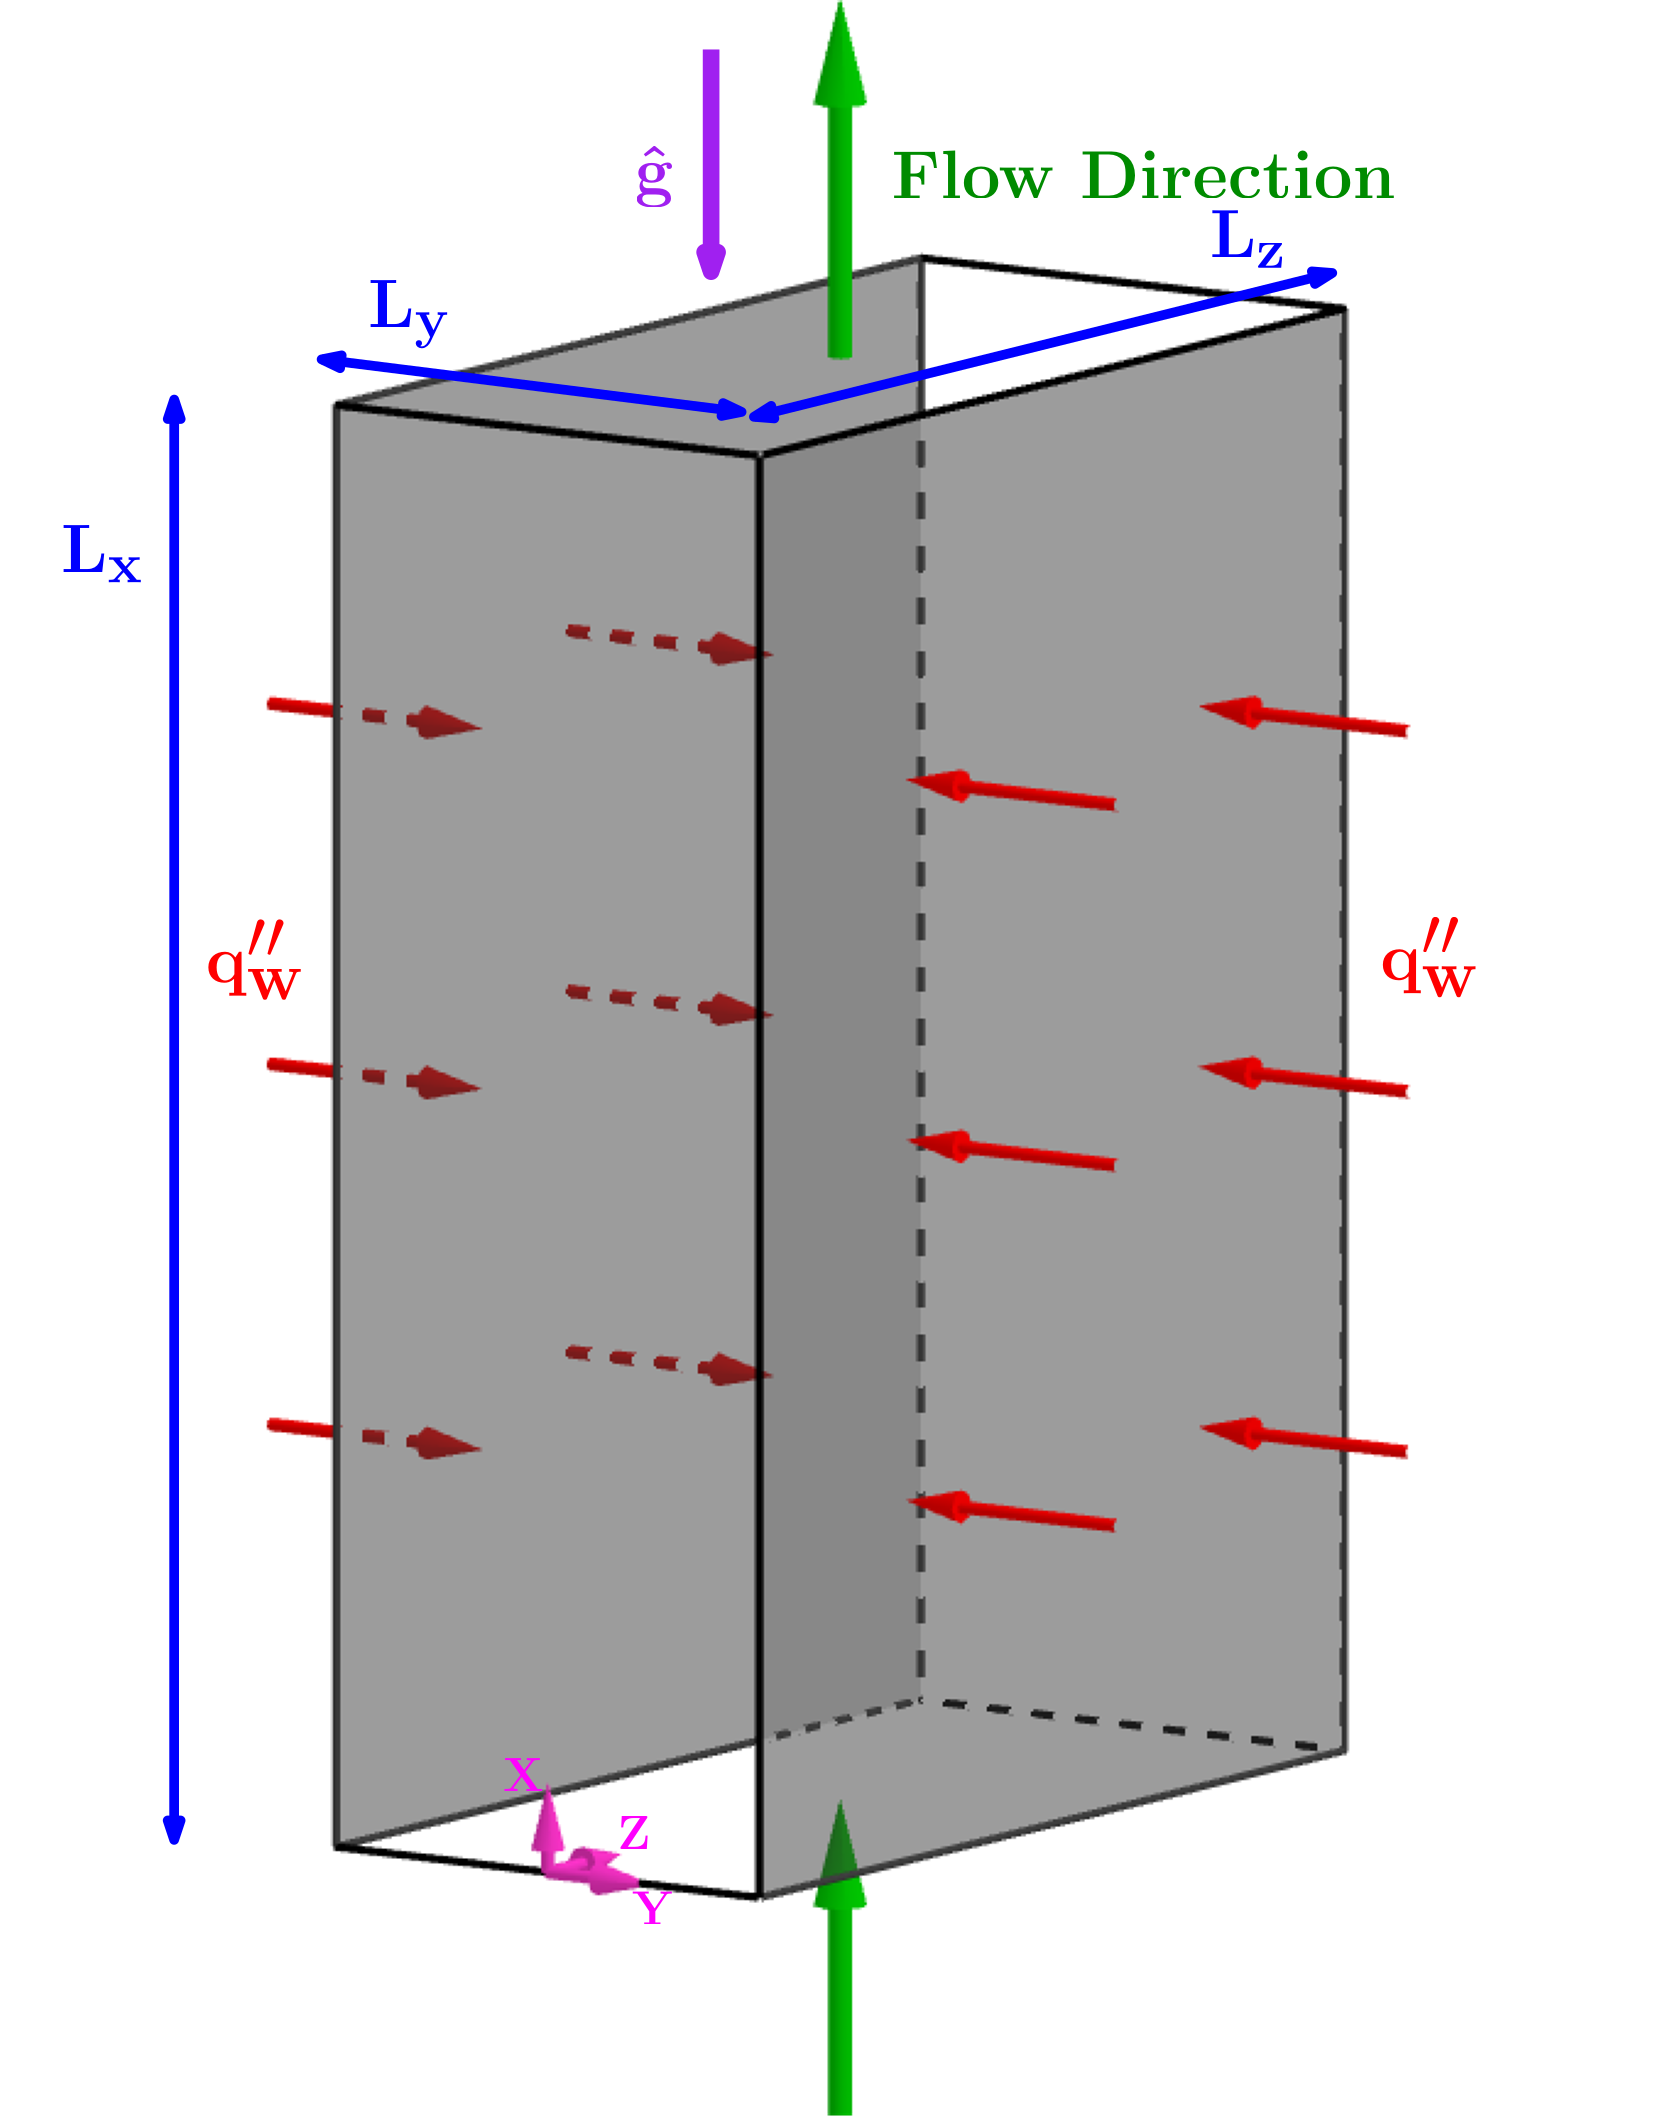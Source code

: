 <?xml version="1.0"?>
<!DOCTYPE ipe SYSTEM "ipe.dtd">
<ipe version="70218" creator="Ipe 7.2.24">
<info created="D:20250430171555" modified="D:20250430171555"/>
<bitmap id="1" width="675" height="864" BitsPerComponent="8" ColorSpace="DeviceRGB" Filter="FlateDecode" length="17749" encoding="base64">
eNrt3XmQXNWB4OvzJzHYuOP94Zjh4m6DLRKJRRKrcXmpeEG/N7bpjBg/3BMxab/3bDDu9jbT
bRdrgQsLDGIz2hGrjTdsFmGQ2LSUVrSAxCaEAbFj3LgBu2m62+7uN/NOnUteUpVVWanalJn1
fXGCKMoqWZQy7+/cc+699b/+FzB19b/a37erz/cBADpS97LucE/wfQCAzgz9Hd1hudADQGcK
V4ewIvS9aPUeADpN/8v94boQbg99zwo9AHSa7lu7B0K/LIR1Vu8BoBND/4OBM/rQL/QA0GnC
/DAQ+nhGv8o2PQB0lIEN+kUh/FDoAaADDazbL3439LbpAaDTQr80hJtC+IXQA0CnGdigvy6F
/pYU+rWh7wWr9wDQCQY26Bek0P+oGvrVtukBoEMMrNsvSJfcx9Df+k7owwar9wDQKaFfmEL/
45rQrxd6AOgEAxv0S9Il9zH0Pwth5Ttn9LbpAaDdvbNBn4f+JyHcXA39OqEHgLb3zgb9NemS
+9rQ99umB4COCP3CEK6vhv7nQg8AnWNgg35RCv2PQvhpTejXDFyP1/e81XsAaFcDG/R56H9Q
Df0vakLvejwAaGfvbNAvrt5b97MU+nvfPaN3kx0AtHfoF4Zwdc29dbfUhH6tbXoAaGPvrNsv
rYb+5iFCb5seANrRuxv019bcW3drCv0qoQeA9ta3ue+dDfrae+sGhX6jH1kLAG3pnQ36JSHc
kEKf31t32+AzetfjAUA7emfdPg99cW9dDP3dNaFfl1bvn7N6DwDt5N0N+qurN9Hn99bdXhP6
/hT6jbbpAaDNvLtBf03NTfS3pNCvGBz6eGrvOwYAbeTdDfpr97y3blndGf2mgX/2v9nvmwYA
7eLdDfrran5A7a1DhT5dj2ebHgDaxR4b9DfseW9dfejXp216oQeANvHuBv3Sunvr7qju0a+u
Cf2mgY993wCgLby7QX9N3b11w4V+rW16AGgP727QX1N3b90vhwn9utD3rNV7AGh1e2zQX1t3
b90vq3v0q/fYo3c9HgC0hT026K/b8966GPo79wz92mroNw5cnue7BwAtbo8N+vp76/LQr6wL
fboer/+Nft9AAGhle2zQX193b91dw4d+rW16AGhpgzfob6y5t+7WdMl9DP09daHfEMIDrscD
gFY3eIP+xrp765YPE/pN6Z+rbdMDQAuHfktf97LugXX7PPS199bdli65X55+Hn0e+jV7hn5j
6P9dv+8hALS+/lf7u1d0d9/bPXBSn194//PqTfR56FcNjL7n+/pe6Ot7sa//9xIPAO1n4CL8
q0KYl67Nuymd2t9RPa+/x0I9AAg9ACD0AIDQAwBCDwAIPQAIvdADgNADAEIPAAg9ACD0AIDQ
AwBCDwBCL/QAIPQAgNADAEIPAAg9ACD0AIDQA4DQAwBCDwAIPQAg9ACA0AMAQg8AQi/0ACD0
AIDQAwBCDwAIPQAg9ACA0AOA0As9AAg9ACD0AIDQAwBCDwAIPQAIvdADgNADAEIPAAg9ACD0
AIDQAwBCDwBCL/QAIPQAgNADAEIPAAg9ACD0AIDQA4DQAwBCDwAIPQAg9ACA0AMAQg8AQj95
oe/v7/dtB4BOCv111113/fXXf+Mb3/jkJz/5J3/yJyHpTvr6+vqr/HUAQLuEvjbuMejxn5/4
xCc+/vGP/9mf/VloqJgAFHMAf00A0AqhHy7uUVdX14knnnjccccdeOCBYVS6qywCAMCkhX5Q
3KP6uM+aNevLX/7yqaeeGj844YQTvvCFL8RG5+fs+ZeEsTEBAIBxDP327duLuOd9bxD32N/r
qvLQf+1rXxvyty0yXUwAxjgHsAsAgNA3GfpRx71W49APZ4ImABYBAJjioW8m7rNnz24c97GH
fsQ5wETsAlgEAKDjQz8ucZ/Q0O/DRQAvHgDaPfQf+9jHxh73fRL6fTgBMAcAoBVs3749lvd9
576vQejHJe4tFfoR5wB2AQBo97jX7rk3Dv11462VQ78PFwG8MgEYx7jne+75svwB5xwwaaH/
yle+0o6h34cTAHMAABrHPTa9Pu75nvvRRx/96U9/ev8z9xf6CZoD2AUAYDLjfvzxx+dxr91z
Ly0oCX0nLQJ4IwB0Xtyvv/76GPTm415L6KfIBMAcAKDz4n7aaaeNeLW80LfFHMAuAIC4Nx93
obcIYBEAoJXjHo0l7kJvAmACANAKcS9+nnsR91jJY445ZoxxF/qpPAewCwDQ8XEXeiwCAHRw
3IWeVpgA+A4DUyruH/3oR2vjfuqpp143KYSeUc8BxrgL4NsIiHuHhb5Nn3XPqBcBGof+iiuu
8B0D2tSguEctFXehZ+IUp/kNEv+e97xnxowZ8fXg2wWIu9DTGXGPykl8GcyePfsjH/mI0APi
LvR0TNxrCT0g7kJPh8Vd6IG2iHs8xNXGvaurqx3jLvRMftyFHmjlM/e872195i707Nu4Cz3Q
gnGPBsX92GOP7YC4Cz1jjHtPT89YXgZCD+zbuBe3uhdx/8xnPnNacl3HEXpxn5y4Cz3QanGf
OXNmp8Zd6KeyJp9mM+5xF3pgH8a9q6trSsVd6MV98uNeOPnkk4UemKC41z6BNsY9Hmpi3GN6
plrcPete3Cc57kIPjHvcv/GNb4i70It7i8Rd6AFxF3o6OO5CD4i70NPBcRd6YFzifuKJJ+Zx
//KXvyzuQi/urUnoAXEXejos7kIPiLvQs1dxL5VKbRR3oQcaxD0aFPeOefys0DNF4i70IO7D
xf24444r4h6PhLos9B0W92gqxF3oYSrHvXhCnbjvKz1Le8qLy+Vry+Uby6Wflso/LZdvLpd/
UR73/yOhn7JxF3roeNu3by/invdd3KemKRh6ca8n9CDuCL24Cz3QpnGP73FxF3pxn8ovA6EH
cUfoxV3ogRaMe3Gfu7jTqaEXd6GHDo57fGOKO1Mw9OIu9DCV43700UeLO50X+r2Ke+QvV+ih
w+L+6U9/WtzpvNCLu9BDZ8c9Nl3cmWqhF3ehh6kZ9+OPP17c6dTQi7vQQwfH/frrr49Bbxz3
0047TdzpsNCLeyvwCFwQdzrVPnnWvbgLPYi7uNNhoRd3oYepFvcoj/sxxxwj7nRk6MVd6GEq
xL34ee5F3ONBVdzp1NCLu9CDuIs7HRb6ZuIeibvQQwfH/Tvf+Y6DCZ0UenEXeuhs/f39+XHs
fVUf+MAHDj/88OnTpx966KF53E899VQHEDop9OIu9DBFbNu27TOf+cyIh7tSkh/0ehLHE9ou
9Hncu7u7xV3oYUqF/sgjj3zve98bRqVUVUwAzAFoqdCLu9CD0MfQH3/88UcccURsdDzWFe0O
Y2ACwD4M/Qc+8AFxF3qhh0Gh7+rqGvJdkzc6PySOfQJgF4AJEl9OxxxzzHve8x5xR+hhr0I/
nOI83SIA+zDu+ctP3BF6GPfQmwAg7gg9TMHQjzgHsAvABMX9pMS3C6GHfRV6iwBMUNxPP/30
S6p86xB6aLXQN7MIYAIg7g3iXsu3EaGHNgq9XYCOV0zkxhJ3oUfoocNCbxdA3IUeoYcpGHq7
AFMz7kKP0IPQ2wXo4LgLPUIPQm8XoIPjLvQIPQi9XYAOjrvQU/CsexB6uwCdF/fcF77whWOP
PfaEE0747Gc/69Uo9EIPQm8XoAPiLvQIPQi9XYBJiPshhxyyT+Iu9Ag9CL1dgL3dBWijuAs9
Qg9Cbxeg+UWA+M/2irvQI/Qg9BYBmiz+delp8+0Vd6FH6EHoTQAGLQIMF/pPfepTsentFXeh
R+hB6GlmAlD0vb3iLvQIPQg9IypW7GPoL2lbQo/Qg9Aj9Ag9CD1C36by0H/ta1/zdzqVCT0I
PZ0aes+6R+hB6BF6hB6EHqEXeoQehB6hF3qEHoQeoRd6hB6EHqEXeoQehB6hF3qEHoQeoUfo
AaFH6BF6EHqEXuhpCx6BC0JPp4bes+4RehB6hB6hB6FH6IUeoQehR+iFHqEHoUfohR6hB6FH
6IUeoQehR+iFHqEHoUfoEXpHeBB6hB6hB6FH6IUeoQehR+iFnlYg9CD0dGToPeseoQehR+gR
ehB6hF7oEXoQeoRe6BF6EHqEXugRehB6hF7oEXoQeoRe6BF6EHqEHqF3hAehR+gRehB6hF7o
EXoQeoRe6NnnPOsehJ5ODb1n3SP0IPQIPUIPQo/QCz1CD0KP0As9Qg9Cj9ALPUIPQo/QCz1C
D0KP0As9Qg9Cj9Aj9I7wIPQIPUIPQo/QCz1CD0KP0O9zeej9hU5xQg9CT6eG3rPuEXoQeoQe
oQehR+iFHqEHoUfohR6hB6FH6IUeoQehR+iFHqEHoUfohR6hB6FH6BF6QOgReoQehB6hF3ra
gkfggtDTqaH3rHuEHoQeoUfoQegReqFH6EHoEXqhR+hB6BF6oUfoQegReqFH6EHoEXqhR+hB
6BF6hN4RHoQeoUfoQegReqFH6EHoEXqhpxUIPQj9Xvl+ll2VZQu6uvKxuFJZ2tsbxzW9vULv
WfcIPQh9u7sky+Zm2WVZdnmWXZHGlWnECYDQCz1CD0Lf1nqz7Pws+06W9WXZBVk2J8suzLKL
sux7WXZJw9APuQgg9EKP0IPQt5Qzs+yM6ogfn5XGOVnW27DyV/f2XjrMIsBVk7IOcE1v75Ku
rqsrlSb3F4QeoQehn5oW9PaemRJfPxp8Vb4IcEEaF6bxvSy7OC0CXNnw+1ysACxJiwCjuwwg
ftXCLCtGLP6Iv4/QI/Qg9FM893Mrlb6urnzkoe8b/jtWvwhwbloEOL/h9CBfBKhdASgWARY0
/bcTpwfzsyyOBTWtHzH3Qo/Qg9BTX/8Fw6RzuEWAMxqGPr8M4Lt7LgLMzbJLR1rtr70MIH58
VZobzBsq98MVX+gRehB69laxCFCEvq/hN7l2BeDstAJQXArY4KsGXQZwec2FAflqwFVNnOAL
PUIPQs+4rADs7TrAGSOtAwy6FyC/EuCStA5wWV305+1Z/Jj7pemCPaFH6EHomQSDLgNo5sK/
2nsBzqsu+9dGf+6e0b9yqIX9T7/3vUKP0IPQs08WAeZWKnE0CH0xzq7e71+c5l841Gl+ffQ/
JfR0Cs+6B6Hv1HWAM2t29vNxXhrnp/rnIz/Zz8fFNcX/P6qh/7P99rvg4IPndHVd/M1vetY9
Qg9CT6s5N93KV4ze5sYnqqE/aL/9/vbgg89I4zunnCL0CD0IPS3lu11dZ6dT+7PTrv2gMWga
kH8y/sqP1Szdn33KKX1teDov9Ag9CP1UcGmlclb18rzacWbNB8W9fvnu/4JOuepe6BF6EPqO
F6tdf9H+oKzXf5XQI/Qg9LRd7huUXegRehB6pg6hR+hB6BF6oUfoQegReqFH6EHoEXqhR+hB
6BH6vZKH3l/oFCf0IPR0aug96x6hB6FH6BF6EHqEXugRehB6hF7oEXoQeoRe6BF6EHqEXugR
ehB6hF7oEXo627/29+dD6BF6oW9lt/X0rC6X15bLu0qlZT09Qg/N+Jf+/pdDiOOVEH4dwqsh
vNHd/WZ399t9fXHs7QRA6BF6xsutPT2ryuU4HiyVngkhjqdDeC6E16oj5l7oYURPd3c/GsLj
8S0TwlMh7A7h2RBeCOHFav2LOcDr3d3FHGC4CYDQI/SM2i09PfeXy3FsLZV+FUIcT9aMXan1
r+05Jvq83iNw6QD3hnB/CP0hrAthYwgPhLA1hAdD2BHCI2kC8ESaADyTJgDPpznAS6n+Q04A
Nl12mdDjWfc0mfX7yuU4NpdKj6QDzqNpbE/Hn3wUHz+cfsHLdaFfXy4LPTS2ubt7eQhx3BnC
XWnEj1eEECcA94WwJoS1IWwIYVMIW0LYlt538R33WAg70xz76bQI8Fx1EeDu/fcvQn9Vlk3C
seLqSmVJV9c1vb0Om0Iv9O3i7lJpdTq85CcaK0NYFUL+mfykY3067GxMR54H0sFnazr+vFY3
Ngg9jOSpvr489A1G7RzgnvTeXJ3ej+vTO3Fzeg8+lGbdN9eEvvHbZ0FXVxyLK5Wlvb1LR5vp
WPmFWZaPmPullYriC73Qt4WbenpuL5WWV88sVlSPLfXdX1vt/vZq3F+q7i3WXly0s1R6olSK
J/hxLOvpuWOclvSFnk7yen9/HLH78Rw/H3s1Abg7vUkXNxf6y7Ls8iy7Io0r0/h+ll2VZXn9
m3wDLqlU5scvqYa+tvhyL/RC33a5X16zolh0/76a7m9NlX9xL/cWHy+VijlAPgHYqzmA0DOl
JgDFHKBB+uc3F/oLsiyOC9P4XpZdnGWXZNncLLtspNX+xZXKkrQIEFM+P+0OxDE/jQVyL/RC
3ynFH7L7z6bQ766eVtyfTvnXpZP9fHn/wZH2FodbBGgwARB6TAAGLQI0GfozsuzMLDsrjXOz
rDfLzk+jr2Hoa1cArkyzgsurn8mLP88JvtALfcflvhg7qkv3wy0t5vOB+9Lpf77gvyntLW5L
e4sPpyv9dqar95ucAMRxTnf3/zNtmtBDofb2urmVynBv5zNT6GvHGdXR4CDw3T0XAYp1gEvr
oj+v7hxf7oVe6Nso9zeXy/XFL0K/I53Ij2JvcRzvMBrH54xB+4a+0ZV4vb19XV1x1Be/wVfl
KwBnpxWAvrqV/0v2LP4V1X3/2tP8/II9B1KhF/p2PMFfN9RV9yvK5XxikM8NGiwIDDkBGPUd
RsM9Z8wEAKEfrvv5mFupNLkOcF5q/QVZVpzmX7Tndn999OfVRN8JvtALfTvmvvmb6ONX5aOY
AOzVHGC8dgHeSIsA/ziqB41CJ4W++flAsQiQn9fn47w08i3+vuoEIE9/Xv/h1vYXy73QC31b
FX9LqTTGR+WMcQIwLrsAb/X1iQVCP6LLKpVz04V851Yv52tm1M4ELqhOA+K42nq+0At9m1jW
07MrXSk3EROJSdgF+HuVR+ibPrs/O53Xx3FO3Ti3buSfz3/9nK6uOE+IY4HTeaH3rHtG8tlp
0/7rjBlzP//50T1mZNAuwO+t3iP0TTureoPecKPY0O9LtwDMVXahF3r23nD30Q95i/GIE4DX
hR6hb1oMd/1F+7Iu9ELP5IS+gQbPGXvK0j1Cv/e5V3ahF3paKvSNJwBKgdAj9EJPR4YehB6h
F3qEHoQeoRd6hB6EHqEXeoQehB6hF3qEHoQeoUfoAaFH6OkkJ598stCD0NORofese4QehB6h
R+hB6BF6oUfoQegReqFH6EHoEXqhR+hB6BH6SQ79bT09q8vl9eXysp4erwGhB6FH6Ns69Lf2
9Kwql+N4sFR6JoQ4ng7hxRBeS2NXqST3Qg9Cj9C3UejvL5fz8asQ8vFkzdgVwvPVyhet90oQ
ehB6hL5Fn5Nz+unXzJx50YEH3n7AATHij1bH9hB2pPFwzQcPp9C/Vje8EoQehB6hbyk/Pemk
1SGsSeO+EO4PYWUI+Wf6Q1gbwroQ1oewIYRNITwQwuYQtoSwNYTHqnH/u5rQry+XvRiEHoQe
oW81N5x00s2HHLI8hDhWhHB3CPfWdH/VUN1/IZX91fTBSyG8nMYrIfw6hMdLpZ2l0hOlUn6d
3h1peJG0EaEHoacj9+gXnH76z6u5L8Zw3X8uhf6ptLb/cDrB35n27p8OYXf6X19Il+rVTgDi
rMAEQOhB6BH6feumnp7bS6VBua/t/orU/XfW6kO4J80BVqfz/fVphX9zCNtCeChNAB5NE4Bd
I00A8kWA9dWb9UwAhB6EHqGf6J9e17j4eeh37PnJO0O4K43l1XWA+9Oa/7oQNqYt/q0hPJi+
6pEY9xCeSGsCz4TwbLqG3y6A0IPQI/ST/GNqh8v97mrr1w0zExhuArCiuhGwJi0C5Jf5bUmL
AKPbBdhQLpsACD0IPUI/lp9HH3N/c7lc2+4ddffWbSmV4i/Lf2WcG+Sj+TnAiiZ2AR5PuwBP
pQnAszUTgFeqE4AhFwG8PoUehB6hbxz6+hP8+tAPd29dXv9RTwDsAgg9CD1CP2mhr8397jHf
QV9MAIo5wCTvAjzuaX5CD0KP0A8vnhrvSufI4/v9HOMiQO0uQH/aBdiYdgG2pl2AHTW7ALc4
qRd6EHqEvmWM+y6Al67Qg9Aj9G1hdLsAXrr1PAIXhJ5ODf3e/jz6NpoADLcIcJOle6EHoUfo
O1QxB/ACFnoQeoQeoQehd4gQeqFH6EHoEXqhR+hB6BF6oUfoQegReqFH6EHoEXqhR+hB6BF6
oRd6oQehR+gRehB6hF7oaUdCD0JPR4a+rZ91j9CD0CP0Qo/Qg9Aj9Ai90IPQI/QIPQg9Qi/0
CD0IPUIv9Ag9CD1CL/QIPQg9Qi/0CD0IPUIv9Ag9CD1Cj9CD0Au90As9ncGz7kHo6dTQe9Y9
Qg9Cj9Aj9CD0CL3QI/Qg9Ai90CP0IPQIvdAj9CD0CL3QI/Qg9Ai90CP0IPQIPULvCA9Cj9Aj
9CD0CL3QI/Qg9Ah9K5gzZ46/0ClO6EHo6eDQ+9tE6EHoEXqEHoQeoRd6hB6EHqEXeoQehB6h
F3qEHoQeoRd6hB6EHqEXeoQehB6hR+hB6IUeoUfoQegReqGn9XkELgg9nRp6z7pH6EHoEXqE
HoQeoRd6hB6EHqEXeoQehB6hF3qEHoQeoRd6hB6EHqEXeoQehB6hR+gd4UHoEXqEHoQeoRd6
hB6EHqEXelqB0IPQ05Gh96x7hB6EHqFH6EHoEXqhR+hB6BF6oUfoQegReqFH6EHoEXqhR+hB
6BF6oUfoQegReoTeER6EHqFH6EHoEXqhR+hB6BF6oWef86x7EHo6NfSedY/Qg9Aj9Ag9CD1C
L/QIPQg9Qi/0CD0IPUIv9Ag9CD1CL/QIPQg9Qi/0CD0I/Ti6KssWdHXFsbhSWdrbG8c1vb1C
L/QIPQh9B7i6t/fSLLs8y65I48o0vp9lV6Uh9EKP0IPQt7Xzs6wvyy7Isu9m2YVpfC/LLs6y
ubH4Db9j7bUIIPQIPQj91HRGlsVxZpadlcbZWdabxvkNT+ev7u0dbhEgnwBMxlpEpdL87MIj
cOkkQg9Cv1fOTKEfNM5oGPp8EWBOWgG4KC0CXJIWAS6NxR/p+1wsAozlz7y4q2thlsWxpKtr
aaUi9Ag9CL3QNwp3V1c+alvfeB2gWAQ4J60AnJcWAfpG2tavXwTIVwDyXYAm/7QL469Pla8d
sfgNTvCFHqEHoefd/ffe3jjmVioLhknnkCsAZ4y0DnDBnpcB5IsAl1UvBWz8RyouA4gfxOnB
vCybn8aC5nIv9Ag9CD1jXwRovA5QLAKcW70MoLgUsPH/15U1iwCXVycGV1avCphXl/tFdcUX
eoQehJ5xWQToG/77PNwiQOPpwaB7AS5J49KapYArqrsA84Y/wRd6hB6EnslZBxjy2r8GX1J7
L0BfzeV/F9dcATgo+vP2jH7M/clHHSX0CD0IPZO8AlAsAjS5DnBW3V3/DaJ/ZfU0f36Wfeq9
7xV6hB6EntZUhL44tc+3+L+TRl/q/ner3b9oqLX9/7Ma+g/ut9+crq6Lv/lNoUfoQehpwUWA
c6vX8jUzipnAJ6qhP2i//c44+OBzDj743IMPvuCUU4QeoQehp6Wcne7cHzTOHWl8vBr6A/fb
75xTTomjr21P6r0GpjiPwAWh72yXVipnVW/TKx7be/aenzmrutTf19U1t1KJw7PuEXoQetpC
rPaQ1+3nI8/63LqH7Ak9Qg9CT9vlvjhhXzDSk/OFHqEHoaeDCT1CD0KP0As9Qg9Cj9ALPUIP
Qo/QCz1CD0KP0As9Qg9Cj9ALPUIPQo/QI/Qg9Ai90NPWhB6Eno4MvWfdI/Qg9Ag9Qg9Cj9AL
PUIPQo/QCz1CD0KP0Av9VHZbT8/qcnlZT4/QQ5P+0N//Sgi/TuP17u43urvf7O5+u6/vX/v7
4xB6hJ596NaenlXlchwPlUq7Q3gmjXiwei2EXaXS5ORe6Gl3z3V3PxHCU+nt82wIz4fwQggv
hfByGq8MMwEYbg4g9Ag9Y3FLT8/Kcvn+cnlbqRSPS7+qjier45VU+WIIPYxoTQhrQ9gQwqYQ
toSwLYTtITwcwmMh7Exvq6dDiBPp59IE4MU9JwCvhlBMAPI5wAOXXSb0CD3NZ/2+cjmOzaXS
rniSHsKj6eCTj3ggeiSNR6vj5T0rH8f6clnoobHlIcRxZwh3pRE/vieEe0NYHUJ/fBOFsDGE
zSFsDeGhEHak99rj6f34VJoAPFszAYj1X7H//kXoF0xK66/p7V3S1RX/6Zgp9ELfFm7q6bm5
XL6nVOpPZxnr0ogHnDXpmLMuHXY2pCNPPPt4IJ2AbE3nIA/WVV7ooRlP9fXlrR9y1E4A7k4T
gPurb8aN6T24Nb37dqRZd5wA3FIT+sbvncWVytLe3jjG0uj4tQuzLB9yL/RC316tv71UigeW
FWncUz28rAxh1TDd31GN+6t7Li0+XirtLJWeKJXWp4v07khD6KHW6/39ccTix7G5uzuOBumv
nwCsSO/Q+9Ib89rmQn9FlsVxZRrfz7Kr0liQFgHiBKDJd1+cJMyPX1UNvdwL/bg/AjcP/Zw5
c/ydTlzx89wvrzmeFN2/b8/ub02VfymdVjwWwhNpb/GZtLQ45MVFcT4w9gmAZ90zFSYA+Rwg
nwCMOAeY31zo52TZhVl2UZZ9L8suybK5WXZpll2W6j9i3JdWOx5nBXF6MD+NQblXfKH3rPs2
zX0x6rv/bAr9s2kCsDot+69Py/ub08L+Q2lP/9F0cdGukS4uKiYAG6pzAKGH4RYBBk0Amgz9
WVkWxzlZ1ptl52XZ+VnWl2UXZNl3G4Z+0CLA5WlicEXNmoATfKEX+s4rftH93Sn0u8ewtzji
HUb1uwDndncLPdS6t+aq+7nDL8KfmWXFOKM6zkz1b3AQuDCtAFxcXQSoXQq4vLoXkBd/3p7F
X5RlV1cqii/0Qt/WuS/26Nftzd5iMQFYk75wQ/UCvwfTHUbN7wI0eYsxdLwm76Nf0Nvb19VV
m/tiNF4HODctApyfTv9ruz9c9OfteZrvBF/ohb59c79uz+vtd6exolzOr+vLR/PXF+U7AmPf
BRh0i7EJAEI/ZPTjiKf/Mf19Db+qdhEgb30c+Xb/oOjXFr9Y2y9O8+Ve6IW+TYs/6N66XaXS
kL8+H6ObAIzXLkDzzxmDjg9982pP/PNT+2KL/ztpl/+7aRRX+tWf5ufRn1eNvuILvdC3V+53
jFT5EX+TfAJQzAFGfYfRWJ4z9kfFR+ibWAG4rFIpWj/i+E519KWRTwMuqk4Avt/VtVDuhV7o
28SKcjkmfhSVH3ECMOpFgL3aBfh1d7dSIPRN5v6cdN1+7Ti34eitfnB2GpdXKpel4cgp9ELP
cBOAb3R3f3batDMOOmjRAQeM4jEj9bsA/+B0HqFvWn6PXjHOro5Bn8+X+vvSXQBxLHDyLvRC
T9OGu49+1M8Ze13oEfqmxWoPed2+rAu90DPRoR/OiM8Zi59XCoR+rxbw89v0lF3oPeueCTIu
D8ypnQA4qUfoEXqhp8NCD0KP0As9Qg9Cj9ALPUIPQo/QCz1CD0KP0As9Qg9Cj9Aj9EIPQo/Q
I/Qg9Ai90CP0IPQIvdAj9CD0CL3QM6H29hG4IPQIvWfdI/Qg9Ai90CP0IPQIfUuF/raenrXl
8rKeHq8BoQehR+jbPfS39vSsKpfjeKhU2h3CMyE8F8JraewqleRe6EHoEfr2Cv0tPT0ry+X7
y+VtpdJTIfyqOp5M44Vq5YvWeyUIPQg9Qt+y/qar66IDD7z4oIOWHXDArhjuEJ4I4bHqeCSN
R6vjsT0rnw+vBKEHoUfoW8qC00+/8aSTHgghjrUhrAthfQhrQuiv+deNIWxKv2BzCFtC2BrC
thAe3zPxv03/tHov9CD0CH0Ltv7mQw5ZHkIcK0K4J4R7Q7gvhPtDWBnCqrrub0jdfzKV/Tch
vJzGKyH8OoRXQ9hZKj1RKq1PV+jdkYaXh9CD0CP0rZD7G046Kc99MWL37x6m+8+n0O9Oy/g7
0zr/0+lfn0t79y8ONQHYmSYAxRzAy0boQegR+sm/GO8vp09fdMABg4pfdH9Ftfv5iv3GNAHo
Tyf7G9Py/tYQHgxhR9rQfzzt8j+Vrs9/Ns0N4hzgpT3nAI+nCYBFAKEHoUfoJ/Oq+5t6em4v
lYbMfT7y0O+o/uudIdyVxvKaRYA1acE/X+rfknb2t4fwcLqQb2da/B9xEcAEYJ8QehB6OjL0
Qz7rfrjiv1Zdul83/GRg0BwgvwAgTgBWpwnA+jQB2JwmAA+lCUCTuwD1iwBegUIPQo/Qj+WH
2tTnfkfNJfe709hSKt1cLsdflo/lTU8AikUAuwBCD0KP0O/Dn15Xm/sddTfRx7wO+SVxxAlA
MQfYqwnAivHeBdhQLpsACD0IPULfWF78ESvf+Hco5gCjWATY212AZ4eaAOSLAO79F3oQeoR+
SDGRu1Lu97byEzcB2NtdgFtVXuhB6BH61jARuwBeukIPQo/Qt7ixLAJ46Qo9CD1C375GnAB4
6Qo9CD1C33mKCcBN9uiFHoQeoUfoQeiFXug74hG4eejnzJnj73TK8qx7EHo6OPTFs+79nQq9
0IPQI/QIPQg9Qi/0CD0IPUIv9Ag9CD1CL/QIPQg9Qi/0CD0IPUIv9Ag9CD1Cj9CD0Au90As9
Qg9Cj9ALPS1O6EHo6cjQe9Y9Qg9Cj9Aj9CD0CL3QI/Qg9Ai90CP0IPQIvdAj9CD0CL3QI/Qg
9Ai90CP0IPQIPULvCA9Cj9Aj9CD0CL3QI/Qg9Ai90LPPedY9CD2dGnrPukfoQegReoQehB6h
F3qEHoQeoRd6hB6EHqEXeoQehB6hF3qEHoQeoRd6hB6EHqFH6B3hQegReoQehB6hF3qEHoQe
oRd6WoHQg9DTkaH3rHuEHoQeoUfoQegReqFH6EHoEXqhR+hB6BF6oUfoQegReqFH6EHoEXqh
R+hB6BF6hN4RHoQeoUfoQegReqFH6EHoEfp9/gjcPPRz5szxdzpledY9CD0dHHrPukfoQegR
eoQehB6hF3qEHoQeoRd6hB6EHqEXeoQehB6hF3qEHoQeoRd6hB6EHqFH6AGhR+gRehB6hF7o
aRdCD0JPR4bes+4RehB6hB6hB6FH6IUeoQehR+iFHqEHoUfohR6hB6FH6IUeoQehR+iFHqEH
oUfoEXpHeBB6hB6hB6FH6IUeoQehR+iFnn3Os+5B6OnU0HvWPUIPQo/QI/Qg9Ai90CP0IPQI
vdAj9CD0HWBxpRLH0t7eOIRe6BF6EPpOcnmWXZHGlWl8P8uuyrIFXV35EHqhR+hB6NvXBVkW
x4VpfC/LLs6yS7JsbpZdlmVxAtD4a/MVgGvaYRFA6BF6EPqp6YwsOzPLzsqys7Ps3CzrzbLz
s+w7WdY3UuUHrQAUiwD5LsAk/MmvrlSan2MIPUIPQj81nZlCXzvOqI4GX/XdPRcB5mbZpdVF
gCuaWAcY+yJArPzCLItjSVdXM7+b0CP0IPRTVl9XVxz1xW/wJWdVFwF6axYB8l2Axv9fwy0C
LEmXAjb5B46/eEGqfDFGzL3QI/Qg9EQLenvzMbdS6Rv+OzbcIkDj6cGFWXZRzWUAl1ZXAPJd
gCb/hHE+EGcI89MYlPsGxRd6OonQg9BPzjpA/SLAiOsA56QVgPPSIkBfWgHIdwFGXAco7gUo
Jgb5msC8oYpfn3vPukfoQegZyyLA3EolXwRoZh2gdgUg3wVo8PsPuhcgXwqovSSgiP6g4sfc
L61esCf0CD0IPZNgyEWAxusAxb0A+SJA7W2Al+xZ/CuqJ/7z6op/8lFHCT1CD0LPJC8C5CsA
ccwd/o682kWAs2tW+/Md/+/tuek/KPrzqtH/9HvfK/QIPQg9+3wC0HgR4Oy0v39ezQl+3v04
5gwf/Suz7D9XQ//B/fab09V18Te/KfQIPQg9rbYIcEFXV2/1nr4GI7/dL3/sz5x07v+/V0P/
Z/vtd87BB5978MEx999rz9x7MSD0IPQd7Jx06f456Tl+jUdt+j9RDf2B++33ra6uc0855ZxT
TukTeoQehJ4Wc2mlUjyup36cVTfyCwD+3MV4CD0IPe0gVnu4S/fzkZc9jtodf7fXIfQg9LTR
fn3xuJ4hs15P6BF6EHo6WMc8AjcPvUfgTmWedQ9CTweH3rPuEXoQeoQeoQehR+iFHqEHoUfo
hR6hB6FH6IUeoQehR+iFHqEHoUfohR6hB6FH6BF6QOgReoQehB6hF3rahdCD0NORofese4Qe
hB6hZ/Ld1tOzrKdH6KF5f9/d/Xp39xvd3W92d7/d1/ev/f35EHqE3t9mK1hVLudjdwhxvBTC
ayHsKpUmJ/dCT7t7sbv76fTeeS6EF0J4MYSX03glhF+H8GoIxQSgmAMIPULPxLmlp2dluRzH
tlLpqRDy8avqeCFVvhhCDyN6tLt7UwibQ9gWwkMhPBzCoyHsjLPl9OaKE4Bnh5oAxFG/CCD0
CD2jyPr95fJ95fKWUunJdOTJx2MhPJ7GY9XxeDoEvbbnWF8uCz00dmcId6WxPIS7Q7g3hPtD
6A9hXQgbQ3gghK0hPBjCjhAeSW+0J9IE4Jk0AXg+zQFeqpkD3LP//kXoF1cqk3OguKa319FS
6IW+jfyyXP5FjHuptDmdZawPYUM64Kyr+XhTOv5sSYegbeko9FB10T6O3wo9NO2pvr7lqfKD
Ru0EYEWaANwXwpoQ1qa34ab0Bozvvu1pEeCxtAgQZ+PLakLf+L2ztLd3XAK9uKtrYZYtyrKl
lYriC73Qt4WbenpuL5XyY0sc91RPMVaGsCqE1elQ01/X/YercX+1urT4mzSeKJVi7pf19NyR
htBDvdf7+2PuN3d352PI7g85B8jfofelN2Z/ekve0Fzor8yyOL6fxlVZtqCrKx+LK5U4AVja
dK8XpcrXjiVdXXIv9ELfXrkvRm3376vr/rZq6PO9xcYXF+0slfIJwIZyeYwTAKGng+s/ignA
vOZCf2GWfS/LLs6yuVl2aZZdlmWXZ9kVaTT/7osTg3lZNj+NBXIv9ELfQcW/a6juP5sq/9wY
9hbjHODxUqmYAzS5CCD0TNkJQDEHqH17zm8u9GdnWW8a52fZd7LsgjQuTKPxOy5fAcgXAfKJ
QfGZ+twrvtALfVvnflD3d6fQ767bWywuLlqTJgAbqpv7D6a9xUfS3uITaW/xmfTlezsBEHqo
nQDce9llzYT+zCzLxxnVET8+K40GX/W9LLukughwafp40GpAHv15TvCFXujb2c3l8pDF31Fd
ul+393uLa9Pe4nB3GDXeBbjvPe9ZdcABG8rlZm4xho7X5O11RejrR4Ov6s2y89IiQF+WfTfL
Lqqu/19StwVwZbX4taf5MfdLJ+tGAKH3rHvG/QR/R81ddfmTc+Jn4q/JR/MXFxWLAKvGtgsw
Xs8Zg44M/Tub7L29ccytVOLo6+qKo3Hoa1cAzk+r/XOqC/5F8S+pnu/XR39BNfpO8IVe6Ns0
96/VjfpfH8fN5XK+LDC6CcAYdwFqnzNmAsAUD32DCcCI6wDnprP74gQ/P8fPx6DoD7e2v1ju
hV7o2634u/esfPOPwM0nAPkcYBSLAOO1C5BPAJQCoR9xGjC3UpnT1dVbvaJvuHF+9WK/fCZQ
nP7PTSOfAMxTfKEX+vYRy76rVNrbyk/cBGAUzxn7jdAj9M25rFI5J8vycW7DUT8ByD9/dkx/
V9fllUr8rRYIvdALfVud3U/O/0sc3/pP/+lv/+N/XHTAAXGMyy7AW5bxEfqm5Vfpnz3MOKtu
9HV15dcDyLrQCz1NOvnkkwfdXpffYTTq54y9IfQIfdNiuM8a/ur9OPKsz3WlvdALPeMX+uE0
OQGI/6tSIPR7tV+fX6t/phN2oRd69mnoR5wD5M8ZE3qEHqEXejos9CD0CL3QI/Qg9Ai90DP5
hB6Eno4MvWfdI/Qg9Ag9Qg9Cj9ALPUIPQo/QCz1CD0KP0As9Qg9Cj9ALPUIPQo/QCz1CD0KP
0CP0jvAg9Ag9Qg9Cj9B3cOhvm5QflY7Qg9Aj9GN/BG4e+gaPwL21p2dVuRzH9lJpdwjPh/Ba
GuvLZS+DzuBZ9yD0dHDo6591H8u+slyOY1up9FQI+fhVGrurldd6oQehR+jbIvRfKJUuOeig
Sz7wgS2l0pMh7KqOx2vGY9UPXqsbXglCD0KP0LeUhaef/rOTTvrBSSctP+SQzSFsCWFDCBtD
2JTG+urHD4SQ/69bQ3gwhIdC2DlU6JfZrxd6EHqEvsVcf9JJPz/kkOUhrAjhnhDuDeG+EO4P
YWUIq0JYE0J/CGtDWJe6v6Ha/V9V4/7rNF4N4TchPFEqrS+X44jFv0P0hR6EHqFvGQtOPz3P
/V0hLE8jdv/u4bufX4b3cox72rV/JoRn0ydfCOGl9Pk4XklzgMdLpZ2lUj4HyCcA5gBCD0KP
0O+TPfpTSqVFBxywvNr62jGo+/np/NZ0pr8hneNvSav620N4JO3jxwnAk2kCsLs6AXhxzwnA
qyGYAAg9CD1Cv0+uur+pp+f2UmnI4i9Pcc9DvyP9651pHeCu6uJ/nAmsTmf969M6/+YQtqVt
/YdDeDRt7u8K4ek0AXhupAmAXQChB6FH6Cfu9roGua8N/XCjmAAsr64G3J9W/tela/weqF7a
tyMtAjxuF0DoQegR+km/jz7P/c3l8qDi76i2fnca8V9Xlkq3p7G8Yf2HmwCs2XMXYFvaBXg4
7QLsTLsATS4CmAAIPQg9Qr9Xoa8tftHxHXX31u0qlQb94nzkk4S9nQOM4y7ATrsAe0noQejp
yNA3+az7IvejeyzeGCcA474L4NUr9CD0CP2Q4glyPIsfx4ffFhOAYg6wVxOAFdWbAtakRYD8
lv/GuwBrPLZX6EHoEfqRcj/R396J2wXw0hV6EHqEvmWNcQJwu3V7oQehR+jbU5O7AF66Qg9C
j9B3kkGLADe5CF/oQegReoQehF7ohV7oEXoQeoRe6BF6EHqEXugRehB6hF7oGW+edQ9CT6eG
fsRn3SP0IPQIvdAj9CD0CL3QI/Qg9Ai90CP0IPQIvdAj9CD0CL3QI/Qg9Ai90Au90IPQI/QI
PQg9Qi/0CD0IPUIv9Ag9CD1CL/RMAqEHoacjQ+9Z9wg9CD1Cj9CD0CP0Qo/Qg9Aj9EKP0IPQ
I/RCj9CD0CP0Qo/Qg9Aj9EKP0IPQI/QIvSM8CD1Cj9CD0CP0Qo/Qg9Aj9Pv8Ebh56D0Cdyrz
rHsQejo49J51j9CD0CP0CD0IPUIv9Ag9CD1CL/QIPQg9Qi/0CD0IPUIv9Ag9CD1CL/QIPQg9
Qo/QA0KP0CP0IPQIvdDTLoQehJ6ODL1n3SP0IPQIPUIPQo/QCz1CD0KP0As9Qg9Cj9ALPUIP
Qo/QCz1CD0KP0As9Qg9Cj9Aj9I7wIPQIPUIPQo/QCz1CD0KP0As9+5xn3YPQ06mh96x7hB6E
HqFH6EHoEXqhR+hB6BF6oUfoQegReqFH6EHoEXqhR+hB6BF6oUfoQegReoTeER6EHqFH6EHo
EXqhR+hB6BF6oacVCD0IPR0Zes+6R+hB6BF6hB6EHqEXeoQehB6hF3qEHoQeoRd6hB6EHqEX
eoQehB6hF3qEHoSeKRv63t5ef6FCL/Qg9HRk6L2SEXoQejog9N/+9re/+MUv/sVf/EV83X7s
Yx/LPzl//vwsyxr/l2ZJV1WlUumt8jIQehB6hH6fK+IexQ8+WpX/h8RwN3glZw15GXQGz7oH
oafdz+iLuJ944onxpXvcccddcMEFzfxnjrryFgGEHoQeoR/3ZfmY8tpl+Sj/0+Zxj7/gK1/5
yij+Y/NGV5K83Y1Dbx1A6EHoEfpxEfuex712Wb7+T9vk+fsoJgDjuw5QrAAUiwBeaUIPQs8U
P6Mf9bL8RMsXAYoF/Hwxf3TrAPH38ZITehB6OjL0+bJ8fuZefHIcl+Unv/4TsQ7gMgChB6Gn
vUJfxH3QsvySJUsmZ1l+ny8CNBn64eYG+W/ihSr0IPS07Bl97a1wJ5544gknnBBfdZ2U9eZX
ABqcp496HcAigNCD0DPRoW+wLJ+fuedxb5dl+ZZaBBjFOkBxKaDQg9ALPWMJ/ZDL8kXcCzHu
U+38fXwXASZiHaAjVwCEHoSecT+jr12Wj+KZu2/pJE8GhlwE2Kt1gEFPBGrrb4jQg9Czt6Ev
luVrP1ksy+dxL5blnbm3wiJAfv/+3i74N7kOIPQg9HRG6Jtflj/99NN9G9vLcIsAza8DtOwT
gYQehJ7mz+gbLMs7c++kFYDa6wAnYh1A6EHo2YeOO+64QaG3LM84hn6SFwGEHoSe6GvJxz/+
8e7u7g9+8IN56EulkmV5RrEI0FLrAEIPQi/u3cknP/nJ+PHHPvaxP/3TPy1Cb1mesUwAxncd
YHQ/HVjoQeinZtxj1vO+53GP8mX5Y4455uSTTx4UepiIacCgnw48QesAQg9CPwXj/olPfKI2
7scee+xpp522ePHiRYsWxZdBX1+f0NNSiwCjDv2nP/3pOHcVehD6KRL3/OS9iPvMmTOLuNcS
elp5EaD2pwMPGfqvfvWr8cV/yimnFC/+/IDmCA9CP5XjLvS0b/2jOXPmFHHPX//5iz+KR7MT
TzzxoYcecoQHoe+AuMd/FnGPf4nNx13oaTsjxv24446bNWvWXr34QehpBfnK5Oc+97kh4/6R
j3wkxn0sxzehp63jPnv27PzFHw9ojuog9OIu9Ig7CD0dH3ehpy3inr/4xR2EXtyFHnEHhL4t
4h6Pb5MQd6GnZeN+9NFHL1myRNxB6Nsx7sWtvvs87kJPq8X9S1/6kriD0HdG3Itrioq4L1y4
cB++DISeiYt7fM2LOwj9lIp7cavvvo270DP5cY+HGnEHoe+AuDd+jkcLHt+EnjHG/etf/3rx
ECdxB6Hv7G3Hdom70CPuIPR0cNyFnvGKeyTuIPQtblnfj8YS93a/1VfoGXXcjznmGHEHoW99
/X/+wzsv+OmUirvQ00zca+8DzeN+wgkniDsIfdtZ+ec3bPjyrVP2IV1CL+7iDkLfwce3vyn/
1YbSdYtOOH/KPoFT6MW9cdy3bt3qaAlC374X1FVO+OzG0vW/m9Vf+xyPKfV4baEX9+ijH/1o
HvdTTz11UeIICULfvnGvPXNfPP3crYf98O9nrtq8ZOXUXJkU+ikV90jcQeg7Ke4jPoFz8aHn
bjvspt/OXPXHq1+cmi8Doe88X0vEHeiw0I/i8dqvb3l55bRFD06PoV/5z0ueE/oJ/QuqXFKR
YHEHhH4sK5N7+5CuGPpV0xY/NP1Hrxx191uz1gv9xP1N9V7VK/TiDgj9JMS91ubKrWsPvWb7
9B/H0P9+1tp/e/B3Qj9Bur7dlZ2VSfOkxX2f/MhjQOhbIe61tlRu21i6fsf0n/z6qHvemLnm
D0teEPoJDP2ZQj/WuOc/ErGIe3zxizvQvqGf6Mdrv77l5XunLdhUuuHhIvRXC/1Eyf4qi6Gv
XGH1fjRn7vlPRXTmDnRA6CfzIV0x9PdNW7j1sB8+MuOnKfSr/3FKbtNPQuh7r+zNvppl38oq
lwn93sU9vv5r437ssceedtpp4g60V+j31RM4N1duXT1tybbDbnp0xs9eOPKuGPq3Z2/416m3
TT8Joe/6VtdA6L+dZedZvW8q7vnrv4j7zJkzxR1or9C3wuO1t1RuW3Po1Q9Ov+mxGTe/cOTy
/Iz+X5Y8L/QTEvpvDJzRZ71CL+5Ax4a+ySdwTtrjte+dtqD/0KUPTf/R4zNufvHI5a/PXP37
WWun4PV4kxD67MvZO6E/d+pu0w+Ke+3rP74BxR1o09C37OO18w369aVrt0//8c4ZPy9C//bs
DUI//hv0p0/R0H/1q1+Nr//Pfe5zQ8b9Ix/5SIz7rFmzxB1ou9C3/uO1N1duvX/aok2lG3ZM
/8nOGb94KYX+d7P60zb9m0I/zuv2eei/PRD6jt+mF3egU0PfXg/p2lK5bdWhix847MaHp//k
icNveenIFXno/2n2xqn2LNzJCP1fpdD/TceGXtyBTg19+z6B895pC1YfuiS/t27X4be8XA39
27M2vn3aI0I/zhv0X0uh/9sU+t4OWb0Xd6BTQ98BT+DMN+j7D1267bAfPjrjZ08efusLR7yz
dP/WrPVvzVon9OO5QZ+H/pvV0LfzNn3juJ944oniDrRp6Id7AmebPqQr36Bfd+i1D06/6dEZ
N//q8NvSxXir8tC/PXvDH6fSNv2Ehn5g3T6/5L4m9O21ep/H/ZRTThF3oMNCX383UMc8gTPf
oN9Quu6h6T96bMbNTx1++0tHrvj7auj/afbGf1ryrNCP85V4bRX64eIeDYr7woULHUmANgr9
iI/Xjse3Dni8dr5Bv7F0/fbpP358xs+fPuL2l98N/bp/mb3pH07dIfTjtkH/V9XQ/48sOyeF
/vyscnlF3AEmM/SNH9LVSY/XLjboHzjshh0DN9H/4pkjlr185N0x9G+m0P/z7E2/n7VW6Mdt
gz4P/X+vCf15rbJNPyjuxYu/iPtxxx1XLMtP0BMaASY69FmWhar3ve99BxxwwEEHHXTggQd+
+MMf/su//MvO23bMN+jXHnrN5sNu3JHurdt9xB35GX0M/T/MWvdPsze+NWv9Hx98Q+jHZ4P+
r+tC3ztwUr+v4p4/xCmPe+1PRRR3oCPFlIcmdFfFKPRXtel/cr5Bv6507dbDfvjw9IF76549
4pevHJWf0a/JQx/H23Xb9K9vefmpeZtf/H/XxTnAHzpoGjCxoT+9em/df0/30Rehn9xtenEH
pqziID9qbTcB2Fa5ffvnf7mhdN22gZvoB+6te+6IX/76qHuK0L89e+O/zN5U+3y82PflH76q
GBtL17105IrfxdP/U7f/7tTt/7h4d1unf+JCP3A6/5XqvXX/Y3DoJ3qbXtwBahWZjof94vx9
XCYAxRygpf57f7/11be2/t3KaYv7D1366IyfvXjk8t8cdd9vvvjAv9X9mNp4Il9b+WLEGcIf
j978h9kP/PPsTW/NWvf7WWvjPOH3p25/89SH2qv7ExT6dzbov1JzJd7f7LF0PxGhbybus2fP
FneAiZ4AtMgiQOz1vdMWPDT9R7uPuOOVeFK/aFf9r9lcuXXI0Mfxx6O3/OtQ498Gxta3Zq3/
nw/9w5QNfaWvMviS+xj6s949ox+vbfrh4l7c5y7uAGOZA+Tn7GOfAOyTRYARQ197Or/20Gt2
TP/J+tK1xWd2zvjFwLPxB8am2vG7Wf2//eLmKX5G/84G/V/XhP5va0I/tuvxxB2gsxcBJi30
j39hRYz7c0fcmf8E2z8c/cD/d/S2pw6/LQ/9htJ1/zBrXT7eSuONmatfOnLFG4uebKO/rwkK
/Tvr9g1Dv1er983E/eijjxZ3gA6eAOztHGDI0P/hwTfeXrL7n5Y8Vxv3/3nMg/929Jb4cTxh
f/mou4uT+jdnrhnYnZ/Z/9ujVr545PJnjlj22sKd7fX3MhGhf3eDvvbeur0PfZNxX7JkibgD
tP4cYPJ3AQaF/jdf3DQo7v9+9LY/HL05xv0fZ2+Ip+1vzup/Y+aa12auzCu/vnRt/MzvZvXH
r/r7maueOXzZW1v/ru2++RMR+nc36GvvrasL/ZA32TUZ9y996UviDmARoPEiQG3of33UPa/P
XB3P0GPT35698R9nbSjiHj/525krXznynqePWPbYjJs3lq6PX7iudG2Me/ySmP43Z63Jc//2
aY/8YckL//7g76d46N/ZoC9Cn1+J96260Fe36Yu4x6aLOwDjNQHIQ//w9J88c8SyZ4/45fNH
3vXCkXe9dOSKl4+8O454jh/rHz+In3nxyOW7Dr9lU+n6daVr8uvxnjr89t8cdV+cAFRzvzrm
vjjBj8Vvl9xPROjfWbePof96zSX3MfRnvhv6Q75+yIzPzzj5tJOLxy8Pivvxxx8v7gAMOQdo
chfg4uzr901buKF03abSDVsO+8G2w27aPv3HD0//aTxt3znjF08efuvThy+LJ/vPHXFnnADE
1lcnAHfHCUD+yTgHiP/66lH3/t1R9w95gv/vdTfmd3zo392gH3Rv3bezQ/7qkBn/bcbhnz9c
3AGYnEWA//a//ec7P/z9u9JY8eGr7pk2P6Z/9aFL1h66NJ65x1P4zYfduO2wHz40/UfxxP/R
GT/bOePn8dT+qcNvi9OA+M/qUsCdaRqwIk4A/u6o+147auXr6QQ/z32Ln+CPe+jf3aBPV+Id
8sVDZnxuxuH/VdwB2AcGPd62dlQnAAMf3z1t/r3TFt4/bVH/oUvXla6Np//xxP/RGTc/PuPn
Txx+S4r+7cX6f37un6I/cJr/xh4n+C2X+3EPfde3ug6pHDLjv8w4/LNDxD0q4v6h/+tD7z/j
/eIOwITKf1pNHJsrtzZ4Dt67E4APXbmudE2+1B/P9HdM/8kjM/LV/oGT/V8dftvTR9yeFvx/
Wbu2/9pR9+fn+DH3LfVY4PEKfX5B3de//vUGcT/mmGM+9NkPvb/n/ftfs39YF8KGENaHvuf6
vAgBmPz656OYANTOAVZPW7L20GvWHTpwYV6+wv/AYTdsPuzGBwfS/+OY/vzn4qXov7vLn6J/
z7IPXT5pTwSa6NAPins0KO4nnHDCQNz/4kPv//r7979y/3B3CKtCWBNCfxgI/fqB1gs9AK02
AXhu/oOrD12y5tCrB43+gbG0GGvfGdc8ULrhgdKNm0s3bjnsBz/4YF9L/VyAvQ19s3H/1Ife
/+X373/R/uGnIfw8hNtCuCOEFSn0q2tCv2ngY68rAFrKm1teuX/aopXvjMX5WHVoMZbEsXrw
uDr+mvumLYyjpX4uQDOhbxz3j370o3ncv/SlL73//37/fzj7P4QlIVwTwg0h/CgMhP4XDUO/
NvS/2e9FBUBLuXfagtqRFzyO+PHdH54fxz0fnr/iw/PiWP7hqzZXbs0vA3h9y8u1v0krPBZ4
uNA3GfdTTz11UZL/bmF+CIvCO6H/QQr9z1Lobw/hl8OEfl3oe9bqPQCt5el5W4a7Wm+4rDdv
MicAg0I/KO7RiHF/94/9cv87ob86hGtT6H+cQn9LNfR314V+o+vxAGhRseP5FXpjL/vezgHG
8ecCFN73vveNIu57LA5s7gsLQlgcwtIQrgvhhyn0N1dDf+eeoV9bDf3GgcvzvJwAYEIXAWLo
RxH3Wt23doeF1XX7PPQ/SaG/NYRl1dCvrAt9uh6v/41+f4kAMJZFgOEmAPEz8Rf89V//9Sji
Xmtg3b4I/fUh3JRC//Nq6O8aPvRrbdMDwERNAPL9+tHF/d3fbdAG/Y0p9D+thv6OFPp76kK/
IYQHXI8HAK1u8Ab9jXX31i0fJvSb0j9X26YHgBYO/Za+7mXdA+v2eehr7627LV1yH0N/bzX0
a/YM/cbQ/7t+30MAaH39r/Z3r+juvrd74KQ+v/C+uIm+CP2q0Pd8X98LfX0v9vX/XuIBoP0M
XIR/VQjz0rV5N6VT+zuq5/X3WKgHAKEHAIQeABB6AEDoAQChBwChF3oAEHoAQOgBAKEHAIQe
ABB6AEDoAUDohR4AhB4AEHoAQOgBAKEHAIQeABB6ABB6AEDoAQChBwCEHgAQegBA6AFA6IUe
AIQeABB6AEDoAQChBwCEHgAQegAQeqEHAKEHAIQeABB6AEDoAQChBwChF3oAEHoAQOgBAKEH
AIQeABB6AEDoAUDohR4AhB4AEHoAQOgBAKEHAIQeABB6ABB6AEDoAQChBwCEHgAQegBA6AFA
6IUeAIQeABB6AEDoAQChBwCEHgAQegAQeqEHAKEHAIQeABB6AEDoAQChBwCEHgCEHgAQegBA
6AEAoQcAhB4AEHoAEHqhBwChBwCEHgAQegBA6IFx8P8Dj+TJ7Q==
</bitmap>
<ipestyle name="basic">
<symbol name="arrow/arc(spx)">
<path stroke="sym-stroke" fill="sym-stroke" pen="sym-pen">
0 0 m
-1 0.333 l
-1 -0.333 l
h
</path>
</symbol>
<symbol name="arrow/farc(spx)">
<path stroke="sym-stroke" fill="white" pen="sym-pen">
0 0 m
-1 0.333 l
-1 -0.333 l
h
</path>
</symbol>
<symbol name="arrow/ptarc(spx)">
<path stroke="sym-stroke" fill="sym-stroke" pen="sym-pen">
0 0 m
-1 0.333 l
-0.8 0 l
-1 -0.333 l
h
</path>
</symbol>
<symbol name="arrow/fptarc(spx)">
<path stroke="sym-stroke" fill="white" pen="sym-pen">
0 0 m
-1 0.333 l
-0.8 0 l
-1 -0.333 l
h
</path>
</symbol>
<symbol name="mark/circle(sx)" transformations="translations">
<path fill="sym-stroke">
0.6 0 0 0.6 0 0 e
0.4 0 0 0.4 0 0 e
</path>
</symbol>
<symbol name="mark/disk(sx)" transformations="translations">
<path fill="sym-stroke">
0.6 0 0 0.6 0 0 e
</path>
</symbol>
<symbol name="mark/fdisk(sfx)" transformations="translations">
<group>
<path fill="sym-fill">
0.5 0 0 0.5 0 0 e
</path>
<path fill="sym-stroke" fillrule="eofill">
0.6 0 0 0.6 0 0 e
0.4 0 0 0.4 0 0 e
</path>
</group>
</symbol>
<symbol name="mark/box(sx)" transformations="translations">
<path fill="sym-stroke" fillrule="eofill">
-0.6 -0.6 m
0.6 -0.6 l
0.6 0.6 l
-0.6 0.6 l
h
-0.4 -0.4 m
0.4 -0.4 l
0.4 0.4 l
-0.4 0.4 l
h
</path>
</symbol>
<symbol name="mark/square(sx)" transformations="translations">
<path fill="sym-stroke">
-0.6 -0.6 m
0.6 -0.6 l
0.6 0.6 l
-0.6 0.6 l
h
</path>
</symbol>
<symbol name="mark/fsquare(sfx)" transformations="translations">
<group>
<path fill="sym-fill">
-0.5 -0.5 m
0.5 -0.5 l
0.5 0.5 l
-0.5 0.5 l
h
</path>
<path fill="sym-stroke" fillrule="eofill">
-0.6 -0.6 m
0.6 -0.6 l
0.6 0.6 l
-0.6 0.6 l
h
-0.4 -0.4 m
0.4 -0.4 l
0.4 0.4 l
-0.4 0.4 l
h
</path>
</group>
</symbol>
<symbol name="mark/cross(sx)" transformations="translations">
<group>
<path fill="sym-stroke">
-0.43 -0.57 m
0.57 0.43 l
0.43 0.57 l
-0.57 -0.43 l
h
</path>
<path fill="sym-stroke">
-0.43 0.57 m
0.57 -0.43 l
0.43 -0.57 l
-0.57 0.43 l
h
</path>
</group>
</symbol>
<symbol name="arrow/fnormal(spx)">
<path stroke="sym-stroke" fill="white" pen="sym-pen">
0 0 m
-1 0.333 l
-1 -0.333 l
h
</path>
</symbol>
<symbol name="arrow/pointed(spx)">
<path stroke="sym-stroke" fill="sym-stroke" pen="sym-pen">
0 0 m
-1 0.333 l
-0.8 0 l
-1 -0.333 l
h
</path>
</symbol>
<symbol name="arrow/fpointed(spx)">
<path stroke="sym-stroke" fill="white" pen="sym-pen">
0 0 m
-1 0.333 l
-0.8 0 l
-1 -0.333 l
h
</path>
</symbol>
<symbol name="arrow/linear(spx)">
<path stroke="sym-stroke" pen="sym-pen">
-1 0.333 m
0 0 l
-1 -0.333 l
</path>
</symbol>
<symbol name="arrow/fdouble(spx)">
<path stroke="sym-stroke" fill="white" pen="sym-pen">
0 0 m
-1 0.333 l
-1 -0.333 l
h
-1 0 m
-2 0.333 l
-2 -0.333 l
h
</path>
</symbol>
<symbol name="arrow/double(spx)">
<path stroke="sym-stroke" fill="sym-stroke" pen="sym-pen">
0 0 m
-1 0.333 l
-1 -0.333 l
h
-1 0 m
-2 0.333 l
-2 -0.333 l
h
</path>
</symbol>
<symbol name="arrow/mid-normal(spx)">
<path stroke="sym-stroke" fill="sym-stroke" pen="sym-pen">
0.5 0 m
-0.5 0.333 l
-0.5 -0.333 l
h
</path>
</symbol>
<symbol name="arrow/mid-fnormal(spx)">
<path stroke="sym-stroke" fill="white" pen="sym-pen">
0.5 0 m
-0.5 0.333 l
-0.5 -0.333 l
h
</path>
</symbol>
<symbol name="arrow/mid-pointed(spx)">
<path stroke="sym-stroke" fill="sym-stroke" pen="sym-pen">
0.5 0 m
-0.5 0.333 l
-0.3 0 l
-0.5 -0.333 l
h
</path>
</symbol>
<symbol name="arrow/mid-fpointed(spx)">
<path stroke="sym-stroke" fill="white" pen="sym-pen">
0.5 0 m
-0.5 0.333 l
-0.3 0 l
-0.5 -0.333 l
h
</path>
</symbol>
<symbol name="arrow/mid-double(spx)">
<path stroke="sym-stroke" fill="sym-stroke" pen="sym-pen">
1 0 m
0 0.333 l
0 -0.333 l
h
0 0 m
-1 0.333 l
-1 -0.333 l
h
</path>
</symbol>
<symbol name="arrow/mid-fdouble(spx)">
<path stroke="sym-stroke" fill="white" pen="sym-pen">
1 0 m
0 0.333 l
0 -0.333 l
h
0 0 m
-1 0.333 l
-1 -0.333 l
h
</path>
</symbol>
<anglesize name="22.5 deg" value="22.5"/>
<anglesize name="30 deg" value="30"/>
<anglesize name="45 deg" value="45"/>
<anglesize name="60 deg" value="60"/>
<anglesize name="90 deg" value="90"/>
<arrowsize name="large" value="10"/>
<arrowsize name="small" value="5"/>
<arrowsize name="tiny" value="3"/>
<color name="blue" value="0 0 1"/>
<color name="brown" value="0.647 0.165 0.165"/>
<color name="darkblue" value="0 0 0.545"/>
<color name="darkcyan" value="0 0.545 0.545"/>
<color name="darkgray" value="0.663"/>
<color name="darkgreen" value="0 0.392 0"/>
<color name="darkmagenta" value="0.545 0 0.545"/>
<color name="darkorange" value="1 0.549 0"/>
<color name="darkred" value="0.545 0 0"/>
<color name="gold" value="1 0.843 0"/>
<color name="gray" value="0.745"/>
<color name="green" value="0 1 0"/>
<color name="lightblue" value="0.678 0.847 0.902"/>
<color name="lightcyan" value="0.878 1 1"/>
<color name="lightgray" value="0.827"/>
<color name="lightgreen" value="0.565 0.933 0.565"/>
<color name="lightyellow" value="1 1 0.878"/>
<color name="navy" value="0 0 0.502"/>
<color name="orange" value="1 0.647 0"/>
<color name="pink" value="1 0.753 0.796"/>
<color name="purple" value="0.627 0.125 0.941"/>
<color name="red" value="1 0 0"/>
<color name="seagreen" value="0.18 0.545 0.341"/>
<color name="turquoise" value="0.251 0.878 0.816"/>
<color name="violet" value="0.933 0.51 0.933"/>
<color name="yellow" value="1 1 0"/>
<dashstyle name="dash dot dotted" value="[4 2 1 2 1 2] 0"/>
<dashstyle name="dash dotted" value="[4 2 1 2] 0"/>
<dashstyle name="dashed" value="[4] 0"/>
<dashstyle name="dotted" value="[1 3] 0"/>
<gridsize name="10 pts (~3.5 mm)" value="10"/>
<gridsize name="14 pts (~5 mm)" value="14"/>
<gridsize name="16 pts (~6 mm)" value="16"/>
<gridsize name="20 pts (~7 mm)" value="20"/>
<gridsize name="28 pts (~10 mm)" value="28"/>
<gridsize name="32 pts (~12 mm)" value="32"/>
<gridsize name="4 pts" value="4"/>
<gridsize name="56 pts (~20 mm)" value="56"/>
<gridsize name="8 pts (~3 mm)" value="8"/>
<opacity name="10%" value="0.1"/>
<opacity name="30%" value="0.3"/>
<opacity name="50%" value="0.5"/>
<opacity name="75%" value="0.75"/>
<pen name="fat" value="1.2"/>
<pen name="heavier" value="0.8"/>
<pen name="ultrafat" value="2"/>
<symbolsize name="large" value="5"/>
<symbolsize name="small" value="2"/>
<symbolsize name="tiny" value="1.1"/>
<textsize name="Huge" value="\Huge"/>
<textsize name="LARGE" value="\LARGE"/>
<textsize name="Large" value="\Large"/>
<textsize name="footnote" value="\footnotesize"/>
<textsize name="huge" value="\huge"/>
<textsize name="large" value="\large"/>
<textsize name="small" value="\small"/>
<textsize name="tiny" value="\tiny"/>
<textstyle name="center" begin="\begin{center}" end="\end{center}"/>
<textstyle name="item" begin="\begin{itemize}\item{}" end="\end{itemize}"/>
<textstyle name="itemize" begin="\begin{itemize}" end="\end{itemize}"/>
<tiling name="falling" angle="-60" step="4" width="1"/>
<tiling name="rising" angle="30" step="4" width="1"/>
</ipestyle>
<page>
<layer name="alpha"/>
<view layers="alpha" active="alpha"/>
<image layer="alpha" rect="0 40.2 595 801.8" bitmap="1"/>
<text matrix="1 0 0 1 -15.0534 -37.6335" transformations="translations" pos="336 768" stroke="0 0.545 0" type="label" width="181.528" height="17.213" depth="0" valign="baseline" size="30">\textbf{Flow Direction}</text>
<text matrix="1 0 0 1 160.892 -319.108" transformations="translations" pos="336 768" stroke="red" type="label" width="35.742" height="22.763" depth="6.13" valign="baseline" size="50" style="math">\mathbf{q&apos;&apos;_w}</text>
<text matrix="1 0 0 1 -261.959 -320" transformations="translations" pos="336 768" stroke="red" type="label" width="35.742" height="22.763" depth="6.13" valign="baseline" size="70" style="math">\mathbf{q&apos;&apos;_w}</text>
<text matrix="1 0 0 1 -10.9455 -2.92267" transformations="translations" pos="192 160" stroke="1 0 1" type="label" width="14.625" height="11.812" depth="0" valign="baseline" size="LARGE">\textbf{X}</text>
<text matrix="1 0 0 1 30.3304 -23.8373" transformations="translations" pos="192 160" stroke="1 0 1" type="label" width="11.836" height="11.812" depth="0" valign="baseline" size="LARGE">\textbf{Z}</text>
<text matrix="1 0 0 1 35.5248 -51.0139" transformations="translations" pos="192 160" stroke="1 0 1" type="label" width="15.109" height="11.812" depth="0" valign="baseline" size="LARGE">\textbf{Y}</text>
<path matrix="1 0 0 1 -1.05691 13.2114" stroke="blue" pen="3.5" arrow="normal/normal" rarrow="normal/normal">
272.466 638.528 m
480.678 690.317 l
</path>
<path matrix="1 0 0 1 -211.383 21.4058" stroke="blue" pen="3.5" arrow="normal/normal" rarrow="normal/normal">
274.074 118.031 m
274.102 636.549 l
</path>
<path matrix="1 0 0 1 -6.34146 15.3252" stroke="blue" pen="3.5" arrow="normal/normal" rarrow="normal/normal">
122.119 657.103 m
273.315 638.18 l
</path>
<text matrix="1 0 0 1 13.7398 -0.528455" transformations="translations" pos="8.25696 596.404" stroke="blue" type="label" width="29.521" height="17.005" depth="3.72" valign="baseline" size="Huge" style="math">\mathbf{L_x}</text>
<text matrix="1 0 0 1 124.187 87.7235" transformations="translations" pos="8.25696 596.404" stroke="blue" type="label" width="29.844" height="17.002" depth="7.74" valign="baseline" size="Huge" style="math">\mathbf{L_y}</text>
<text matrix="1 0 0 1 427.22 112.75" transformations="translations" pos="8.25696 596.404" stroke="blue" type="label" width="27.584" height="17.005" depth="3.72" valign="baseline" size="Huge" style="math">\mathbf{L_z}</text>
<path stroke="purple" pen="6" arrow="normal/normal">
256 784 m
256 704 l
</path>
<text matrix="1 0 0 1 220.187 135.724" transformations="translations" pos="8.25696 596.404" stroke="purple" type="label" width="14.33" height="17.213" depth="4.82" valign="baseline" size="60" style="math">\mathbf{\hat{g}}</text>
</page>
</ipe>
